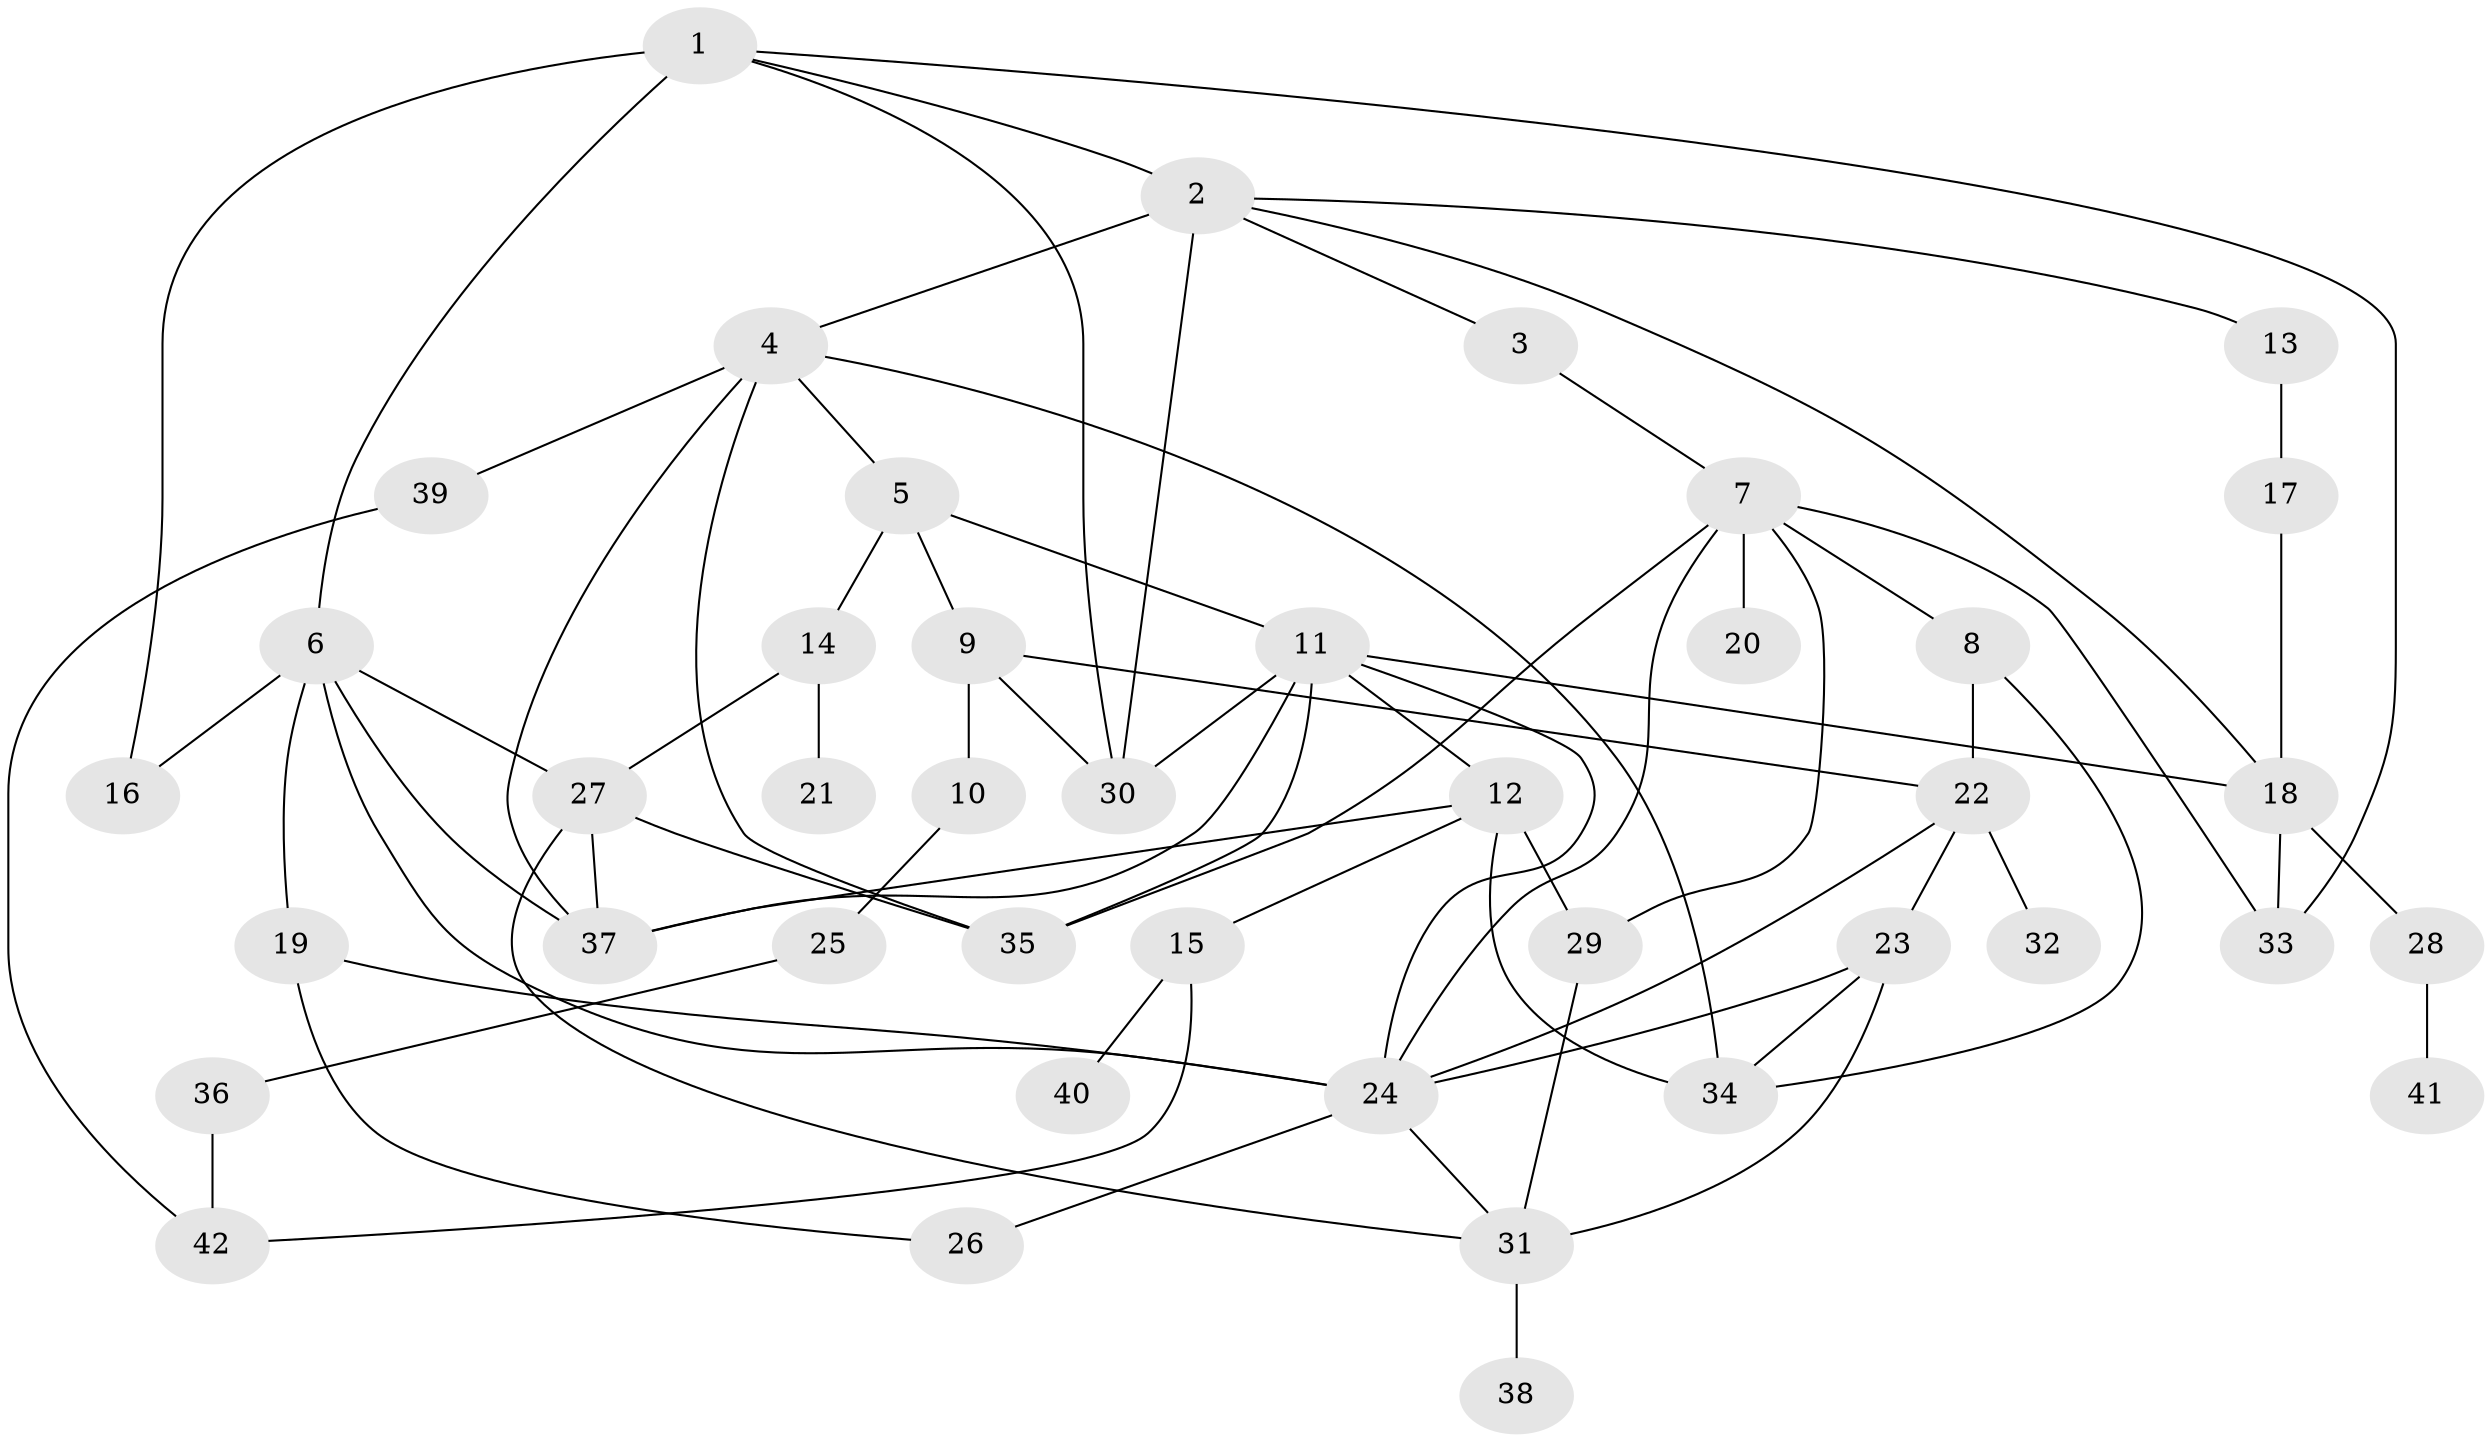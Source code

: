 // original degree distribution, {6: 0.08333333333333333, 8: 0.023809523809523808, 3: 0.2261904761904762, 2: 0.25, 1: 0.2619047619047619, 4: 0.09523809523809523, 5: 0.05952380952380952}
// Generated by graph-tools (version 1.1) at 2025/34/03/09/25 02:34:17]
// undirected, 42 vertices, 73 edges
graph export_dot {
graph [start="1"]
  node [color=gray90,style=filled];
  1;
  2;
  3;
  4;
  5;
  6;
  7;
  8;
  9;
  10;
  11;
  12;
  13;
  14;
  15;
  16;
  17;
  18;
  19;
  20;
  21;
  22;
  23;
  24;
  25;
  26;
  27;
  28;
  29;
  30;
  31;
  32;
  33;
  34;
  35;
  36;
  37;
  38;
  39;
  40;
  41;
  42;
  1 -- 2 [weight=1.0];
  1 -- 6 [weight=2.0];
  1 -- 16 [weight=1.0];
  1 -- 30 [weight=1.0];
  1 -- 33 [weight=1.0];
  2 -- 3 [weight=1.0];
  2 -- 4 [weight=1.0];
  2 -- 13 [weight=1.0];
  2 -- 18 [weight=1.0];
  2 -- 30 [weight=2.0];
  3 -- 7 [weight=1.0];
  4 -- 5 [weight=1.0];
  4 -- 34 [weight=1.0];
  4 -- 35 [weight=1.0];
  4 -- 37 [weight=1.0];
  4 -- 39 [weight=1.0];
  5 -- 9 [weight=1.0];
  5 -- 11 [weight=1.0];
  5 -- 14 [weight=1.0];
  6 -- 16 [weight=1.0];
  6 -- 19 [weight=1.0];
  6 -- 24 [weight=1.0];
  6 -- 27 [weight=2.0];
  6 -- 37 [weight=1.0];
  7 -- 8 [weight=2.0];
  7 -- 20 [weight=2.0];
  7 -- 24 [weight=1.0];
  7 -- 29 [weight=1.0];
  7 -- 33 [weight=1.0];
  7 -- 35 [weight=1.0];
  8 -- 22 [weight=1.0];
  8 -- 34 [weight=1.0];
  9 -- 10 [weight=1.0];
  9 -- 22 [weight=1.0];
  9 -- 30 [weight=1.0];
  10 -- 25 [weight=1.0];
  11 -- 12 [weight=1.0];
  11 -- 18 [weight=1.0];
  11 -- 24 [weight=1.0];
  11 -- 30 [weight=1.0];
  11 -- 35 [weight=1.0];
  11 -- 37 [weight=1.0];
  12 -- 15 [weight=1.0];
  12 -- 29 [weight=1.0];
  12 -- 34 [weight=1.0];
  12 -- 37 [weight=1.0];
  13 -- 17 [weight=1.0];
  14 -- 21 [weight=1.0];
  14 -- 27 [weight=1.0];
  15 -- 40 [weight=1.0];
  15 -- 42 [weight=1.0];
  17 -- 18 [weight=1.0];
  18 -- 28 [weight=1.0];
  18 -- 33 [weight=1.0];
  19 -- 24 [weight=1.0];
  19 -- 26 [weight=1.0];
  22 -- 23 [weight=1.0];
  22 -- 24 [weight=1.0];
  22 -- 32 [weight=1.0];
  23 -- 24 [weight=1.0];
  23 -- 31 [weight=1.0];
  23 -- 34 [weight=1.0];
  24 -- 26 [weight=1.0];
  24 -- 31 [weight=1.0];
  25 -- 36 [weight=1.0];
  27 -- 31 [weight=1.0];
  27 -- 35 [weight=1.0];
  27 -- 37 [weight=1.0];
  28 -- 41 [weight=1.0];
  29 -- 31 [weight=1.0];
  31 -- 38 [weight=1.0];
  36 -- 42 [weight=1.0];
  39 -- 42 [weight=1.0];
}
